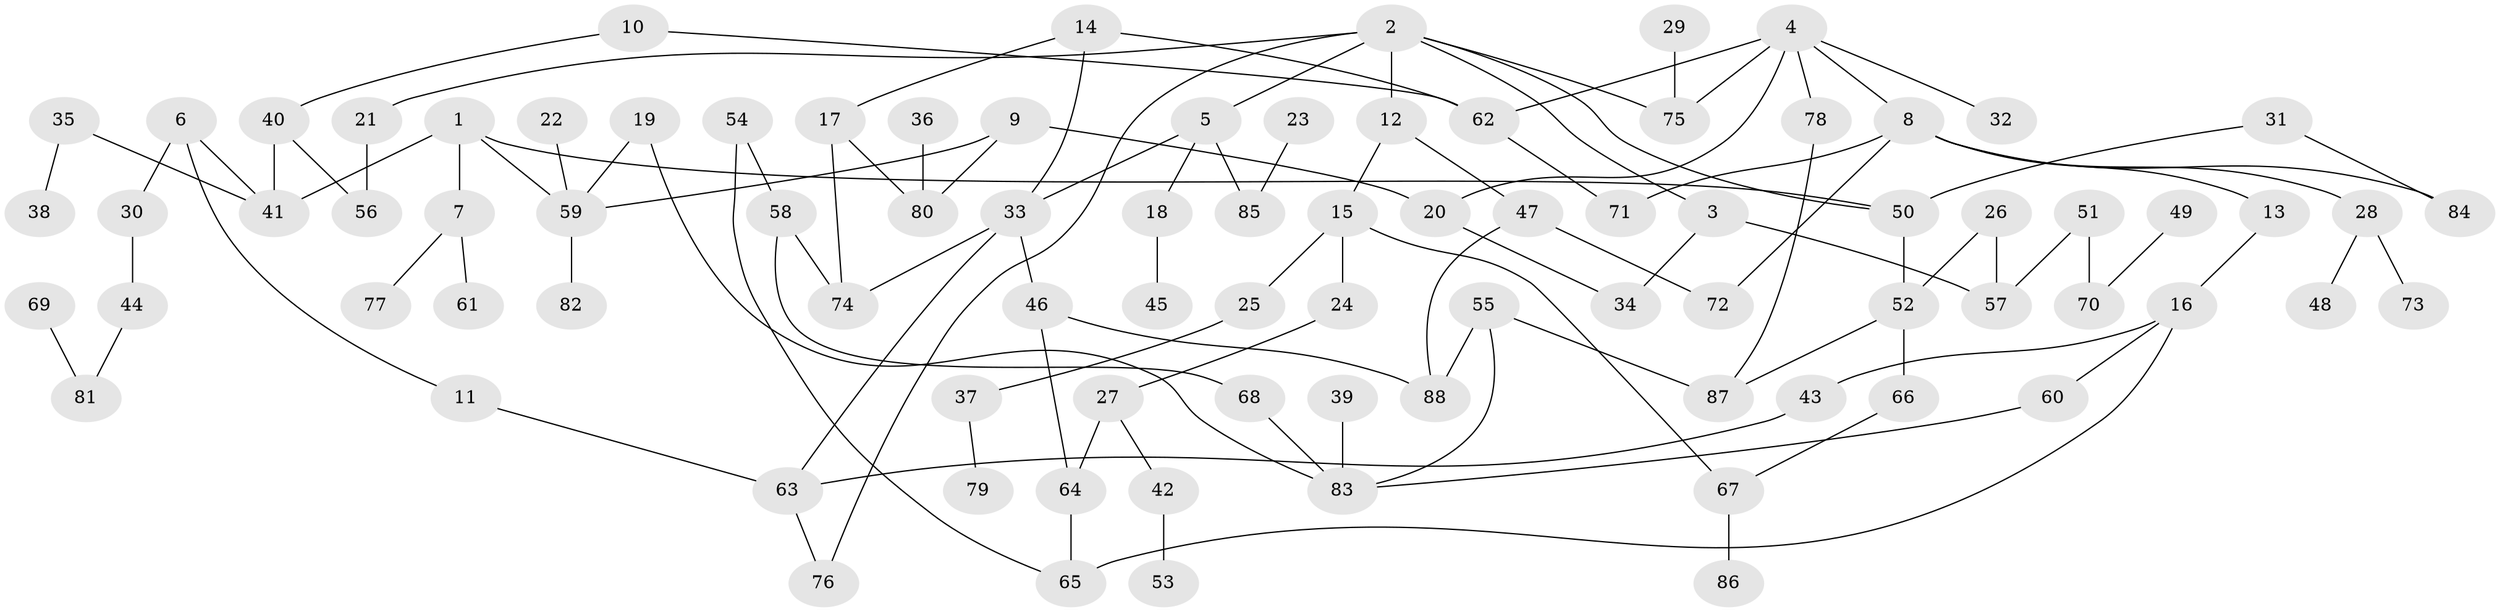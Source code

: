 // original degree distribution, {5: 0.024, 4: 0.112, 7: 0.008, 3: 0.216, 6: 0.04, 2: 0.256, 1: 0.344}
// Generated by graph-tools (version 1.1) at 2025/36/03/04/25 23:36:14]
// undirected, 88 vertices, 111 edges
graph export_dot {
  node [color=gray90,style=filled];
  1;
  2;
  3;
  4;
  5;
  6;
  7;
  8;
  9;
  10;
  11;
  12;
  13;
  14;
  15;
  16;
  17;
  18;
  19;
  20;
  21;
  22;
  23;
  24;
  25;
  26;
  27;
  28;
  29;
  30;
  31;
  32;
  33;
  34;
  35;
  36;
  37;
  38;
  39;
  40;
  41;
  42;
  43;
  44;
  45;
  46;
  47;
  48;
  49;
  50;
  51;
  52;
  53;
  54;
  55;
  56;
  57;
  58;
  59;
  60;
  61;
  62;
  63;
  64;
  65;
  66;
  67;
  68;
  69;
  70;
  71;
  72;
  73;
  74;
  75;
  76;
  77;
  78;
  79;
  80;
  81;
  82;
  83;
  84;
  85;
  86;
  87;
  88;
  1 -- 7 [weight=1.0];
  1 -- 41 [weight=1.0];
  1 -- 50 [weight=1.0];
  1 -- 59 [weight=1.0];
  2 -- 3 [weight=1.0];
  2 -- 5 [weight=1.0];
  2 -- 12 [weight=1.0];
  2 -- 21 [weight=1.0];
  2 -- 50 [weight=1.0];
  2 -- 75 [weight=1.0];
  2 -- 76 [weight=1.0];
  3 -- 34 [weight=1.0];
  3 -- 57 [weight=1.0];
  4 -- 8 [weight=1.0];
  4 -- 20 [weight=1.0];
  4 -- 32 [weight=1.0];
  4 -- 62 [weight=1.0];
  4 -- 75 [weight=1.0];
  4 -- 78 [weight=1.0];
  5 -- 18 [weight=1.0];
  5 -- 33 [weight=1.0];
  5 -- 85 [weight=1.0];
  6 -- 11 [weight=1.0];
  6 -- 30 [weight=1.0];
  6 -- 41 [weight=1.0];
  7 -- 61 [weight=1.0];
  7 -- 77 [weight=1.0];
  8 -- 13 [weight=1.0];
  8 -- 28 [weight=1.0];
  8 -- 71 [weight=1.0];
  8 -- 72 [weight=1.0];
  8 -- 84 [weight=1.0];
  9 -- 20 [weight=1.0];
  9 -- 59 [weight=1.0];
  9 -- 80 [weight=1.0];
  10 -- 40 [weight=1.0];
  10 -- 62 [weight=1.0];
  11 -- 63 [weight=1.0];
  12 -- 15 [weight=1.0];
  12 -- 47 [weight=1.0];
  13 -- 16 [weight=1.0];
  14 -- 17 [weight=1.0];
  14 -- 33 [weight=1.0];
  14 -- 62 [weight=1.0];
  15 -- 24 [weight=1.0];
  15 -- 25 [weight=1.0];
  15 -- 67 [weight=1.0];
  16 -- 43 [weight=1.0];
  16 -- 60 [weight=1.0];
  16 -- 65 [weight=1.0];
  17 -- 74 [weight=1.0];
  17 -- 80 [weight=1.0];
  18 -- 45 [weight=1.0];
  19 -- 59 [weight=1.0];
  19 -- 83 [weight=1.0];
  20 -- 34 [weight=1.0];
  21 -- 56 [weight=1.0];
  22 -- 59 [weight=1.0];
  23 -- 85 [weight=1.0];
  24 -- 27 [weight=1.0];
  25 -- 37 [weight=1.0];
  26 -- 52 [weight=1.0];
  26 -- 57 [weight=1.0];
  27 -- 42 [weight=1.0];
  27 -- 64 [weight=1.0];
  28 -- 48 [weight=1.0];
  28 -- 73 [weight=1.0];
  29 -- 75 [weight=1.0];
  30 -- 44 [weight=1.0];
  31 -- 50 [weight=1.0];
  31 -- 84 [weight=1.0];
  33 -- 46 [weight=1.0];
  33 -- 63 [weight=1.0];
  33 -- 74 [weight=1.0];
  35 -- 38 [weight=1.0];
  35 -- 41 [weight=1.0];
  36 -- 80 [weight=1.0];
  37 -- 79 [weight=1.0];
  39 -- 83 [weight=1.0];
  40 -- 41 [weight=1.0];
  40 -- 56 [weight=1.0];
  42 -- 53 [weight=1.0];
  43 -- 63 [weight=1.0];
  44 -- 81 [weight=1.0];
  46 -- 64 [weight=1.0];
  46 -- 88 [weight=1.0];
  47 -- 72 [weight=1.0];
  47 -- 88 [weight=1.0];
  49 -- 70 [weight=1.0];
  50 -- 52 [weight=1.0];
  51 -- 57 [weight=1.0];
  51 -- 70 [weight=1.0];
  52 -- 66 [weight=1.0];
  52 -- 87 [weight=1.0];
  54 -- 58 [weight=1.0];
  54 -- 65 [weight=1.0];
  55 -- 83 [weight=1.0];
  55 -- 87 [weight=1.0];
  55 -- 88 [weight=1.0];
  58 -- 68 [weight=1.0];
  58 -- 74 [weight=1.0];
  59 -- 82 [weight=1.0];
  60 -- 83 [weight=1.0];
  62 -- 71 [weight=1.0];
  63 -- 76 [weight=1.0];
  64 -- 65 [weight=1.0];
  66 -- 67 [weight=1.0];
  67 -- 86 [weight=1.0];
  68 -- 83 [weight=1.0];
  69 -- 81 [weight=1.0];
  78 -- 87 [weight=1.0];
}
